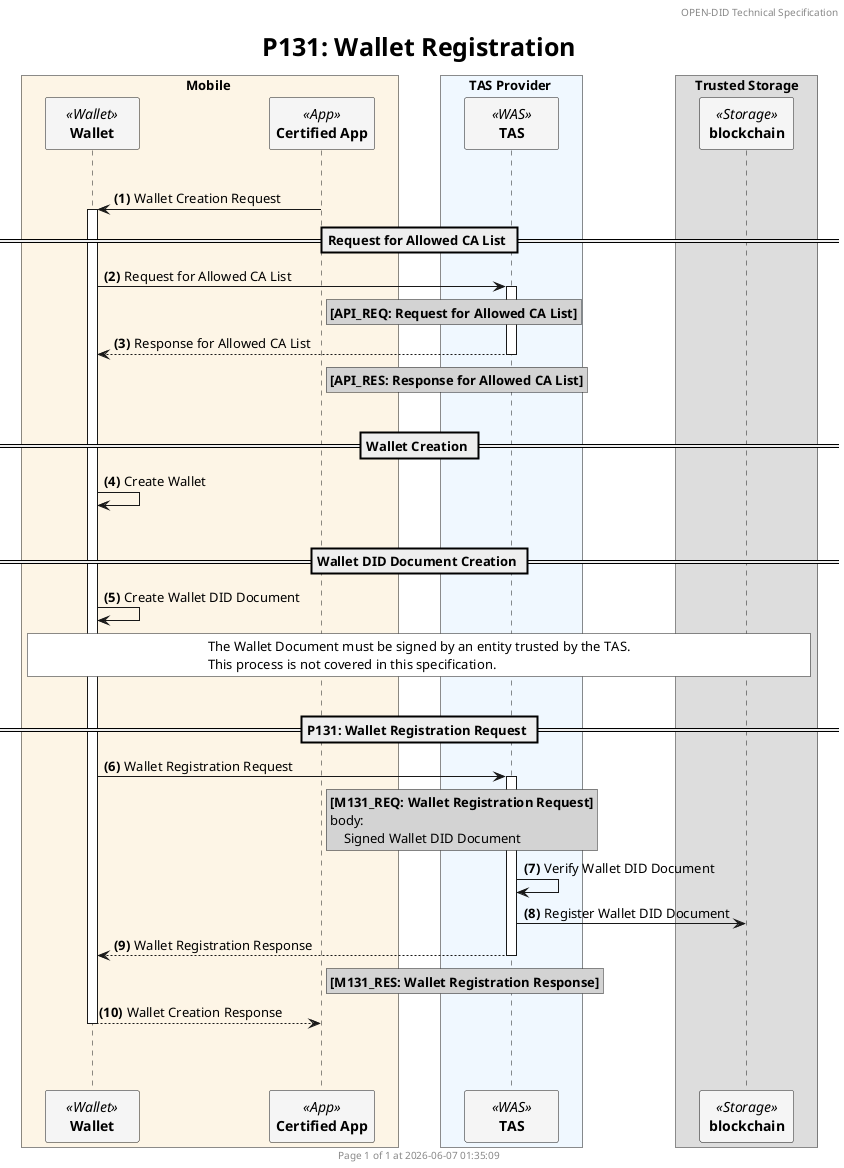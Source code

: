 @startuml P131_register_wallet_simple

'- - - - - - - - - - - - - - - - - - - - - - - - - - - - - - - - - - - - - - - - - - - - - - - - - - - - - - - - - - -
' Settings
'- - - - - - - - - - - - - - - - - - - - - - - - - - - - - - - - - - - - - - - - - - - - - - - - - - - - - - - - - - -
'=== Header and Footer ===
header OPEN-DID Technical Specification
footer
  	Page %page% of %lastpage% at %date("yyyy-MM-dd hh:mm:ss")
end footer

'=== Title ===
title
	<size:25>P131: Wallet Registration</size>
end title

'=== Options ===
autonumber "<b>(#)</b>"

'=== Participants ===
skinparam ParticipantPadding 20
skinparam BoxPadding 20
skinparam MaxMessageSize 500
skinparam MinClassWidth 80

box Mobile #OldLace
    participant "**Wallet**" as WALLET <<Wallet>> #WhiteSmoke
    participant "**Certified App**" as CA <<App>> #WhiteSmoke    
end box

box TAS Provider #AliceBlue
    participant "**TAS**" as TAS <<WAS>> #WhiteSmoke
end box


box Trusted Storage
    participant "**blockchain**" as BC <<Storage>> #WhiteSmoke
end box 

'- - - - - - - - - - - - - - - - - - - - - - - - - - - - - - - - - - - - - - - - - - - - - - - - - - - - - - - - - - -
' Constants
'- - - - - - - - - - - - - - - - - - - - - - - - - - - - - - - - - - - - - - - - - - - - - - - - - - - - - - - - - - -
!$refdoc = "Refer to separate document"
!$doc = "Refer to data specification document"


'- - - - - - - - - - - - - - - - - - - - - - - - - - - - - - - - - - - - - - - - - - - - - - - - - - - - - - - - - - -
' Content
'- - - - - - - - - - - - - - - - - - - - - - - - - - - - - - - - - - - - - - - - - - - - - - - - - - - - - - - - - - -
|||


CA -> WALLET++: Wallet Creation Request

== Request for Allowed CA List ==
WALLET -> TAS++: Request for Allowed CA List
rnote right of CA #LightGray        
    **[API_REQ: Request for Allowed CA List]**
end note

TAS --> WALLET--: Response for Allowed CA List
rnote right of CA #LightGray        
    **[API_RES: Response for Allowed CA List]**
end note


||| 
== Wallet Creation ==

WALLET -> WALLET: Create Wallet


||| 
== Wallet DID Document Creation ==
WALLET -> WALLET: Create Wallet DID Document
rnote across #white
    The Wallet Document must be signed by an entity trusted by the TAS.
    This process is not covered in this specification.
end note


||| 
== P131: Wallet Registration Request ==

WALLET -> TAS++: Wallet Registration Request
rnote right of CA #LightGray        
    **[M131_REQ: Wallet Registration Request]**
    body:
        Signed Wallet DID Document
end note

TAS -> TAS: Verify Wallet DID Document
TAS -> BC: Register Wallet DID Document

TAS --> WALLET--: Wallet Registration Response
rnote right of CA #LightGray        
    **[M131_RES: Wallet Registration Response]**
end note


WALLET --> CA--: Wallet Creation Response

|||
|||
@enduml
